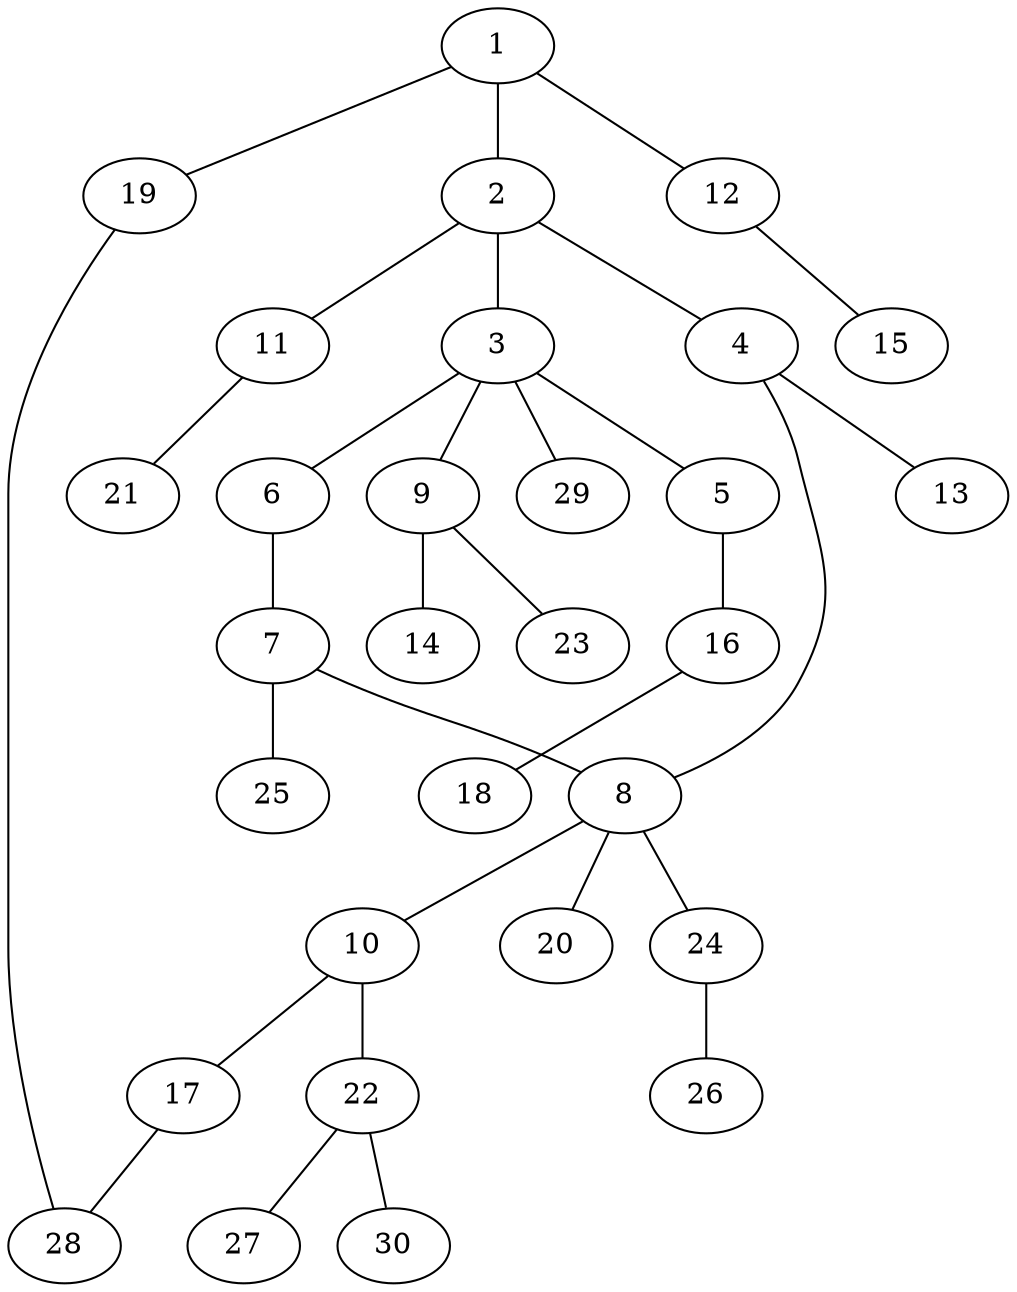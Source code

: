 graph graphname {1--2
1--12
1--19
2--3
2--4
2--11
3--5
3--6
3--9
3--29
4--8
4--13
5--16
6--7
7--8
7--25
8--10
8--20
8--24
9--14
9--23
10--17
10--22
11--21
12--15
16--18
17--28
19--28
22--27
22--30
24--26
}